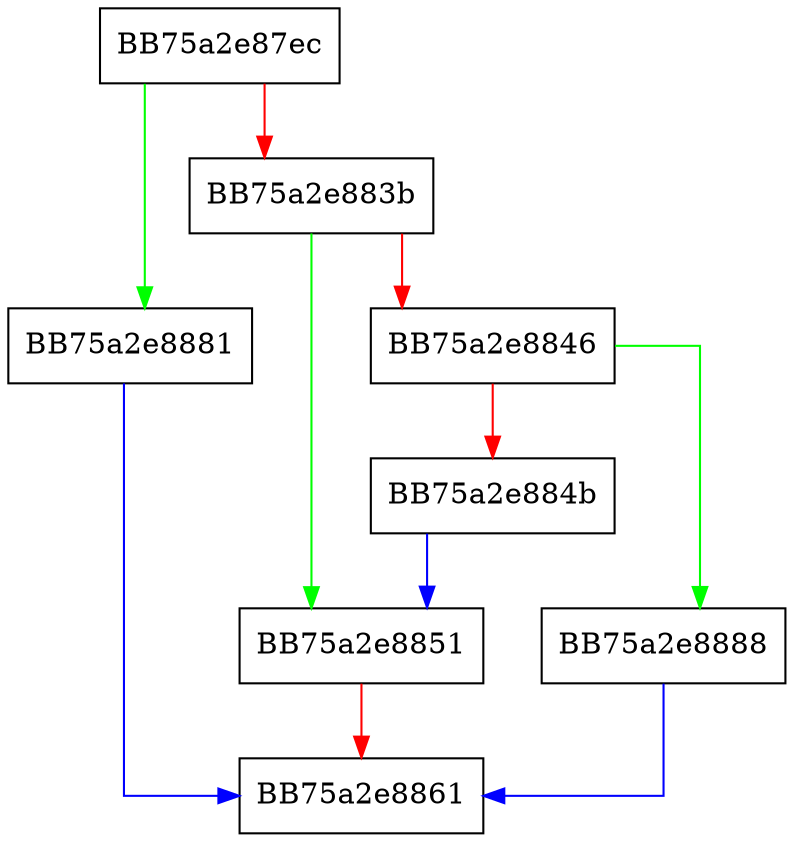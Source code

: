 digraph GetVolumeGuid {
  node [shape="box"];
  graph [splines=ortho];
  BB75a2e87ec -> BB75a2e8881 [color="green"];
  BB75a2e87ec -> BB75a2e883b [color="red"];
  BB75a2e883b -> BB75a2e8851 [color="green"];
  BB75a2e883b -> BB75a2e8846 [color="red"];
  BB75a2e8846 -> BB75a2e8888 [color="green"];
  BB75a2e8846 -> BB75a2e884b [color="red"];
  BB75a2e884b -> BB75a2e8851 [color="blue"];
  BB75a2e8851 -> BB75a2e8861 [color="red"];
  BB75a2e8881 -> BB75a2e8861 [color="blue"];
  BB75a2e8888 -> BB75a2e8861 [color="blue"];
}